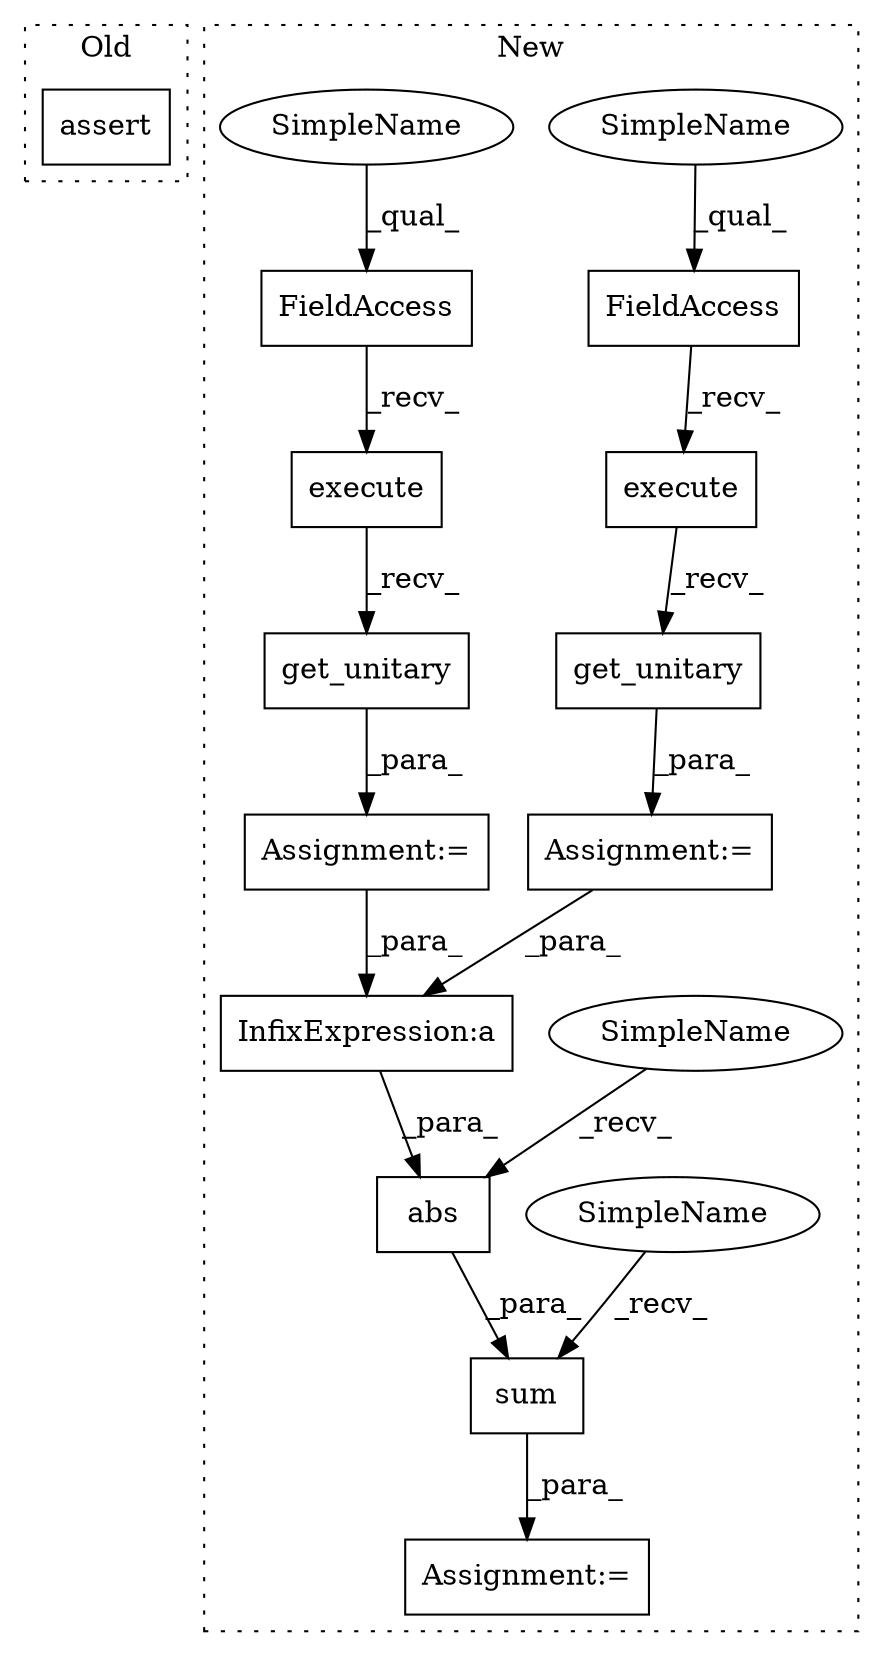 digraph G {
subgraph cluster0 {
1 [label="assert" a="32" s="9897,9924" l="12,1" shape="box"];
label = "Old";
style="dotted";
}
subgraph cluster1 {
2 [label="abs" a="32" s="9992,10029" l="4,1" shape="box"];
3 [label="Assignment:=" a="7" s="9975" l="1" shape="box"];
4 [label="InfixExpression:a" a="27" s="10010" l="3" shape="box"];
5 [label="Assignment:=" a="7" s="9917" l="1" shape="box"];
6 [label="Assignment:=" a="7" s="9847" l="1" shape="box"];
7 [label="get_unitary" a="32" s="9880" l="13" shape="box"];
8 [label="sum" a="32" s="9982,10030" l="4,1" shape="box"];
9 [label="get_unitary" a="32" s="9948" l="13" shape="box"];
10 [label="execute" a="32" s="9862,9878" l="8,1" shape="box"];
11 [label="FieldAccess" a="22" s="9848" l="13" shape="box"];
12 [label="FieldAccess" a="22" s="9918" l="13" shape="box"];
13 [label="execute" a="32" s="9932,9946" l="8,1" shape="box"];
14 [label="SimpleName" a="42" s="9986" l="5" shape="ellipse"];
15 [label="SimpleName" a="42" s="9976" l="5" shape="ellipse"];
16 [label="SimpleName" a="42" s="9848" l="4" shape="ellipse"];
17 [label="SimpleName" a="42" s="9918" l="4" shape="ellipse"];
label = "New";
style="dotted";
}
2 -> 8 [label="_para_"];
4 -> 2 [label="_para_"];
5 -> 4 [label="_para_"];
6 -> 4 [label="_para_"];
7 -> 6 [label="_para_"];
8 -> 3 [label="_para_"];
9 -> 5 [label="_para_"];
10 -> 7 [label="_recv_"];
11 -> 10 [label="_recv_"];
12 -> 13 [label="_recv_"];
13 -> 9 [label="_recv_"];
14 -> 2 [label="_recv_"];
15 -> 8 [label="_recv_"];
16 -> 11 [label="_qual_"];
17 -> 12 [label="_qual_"];
}